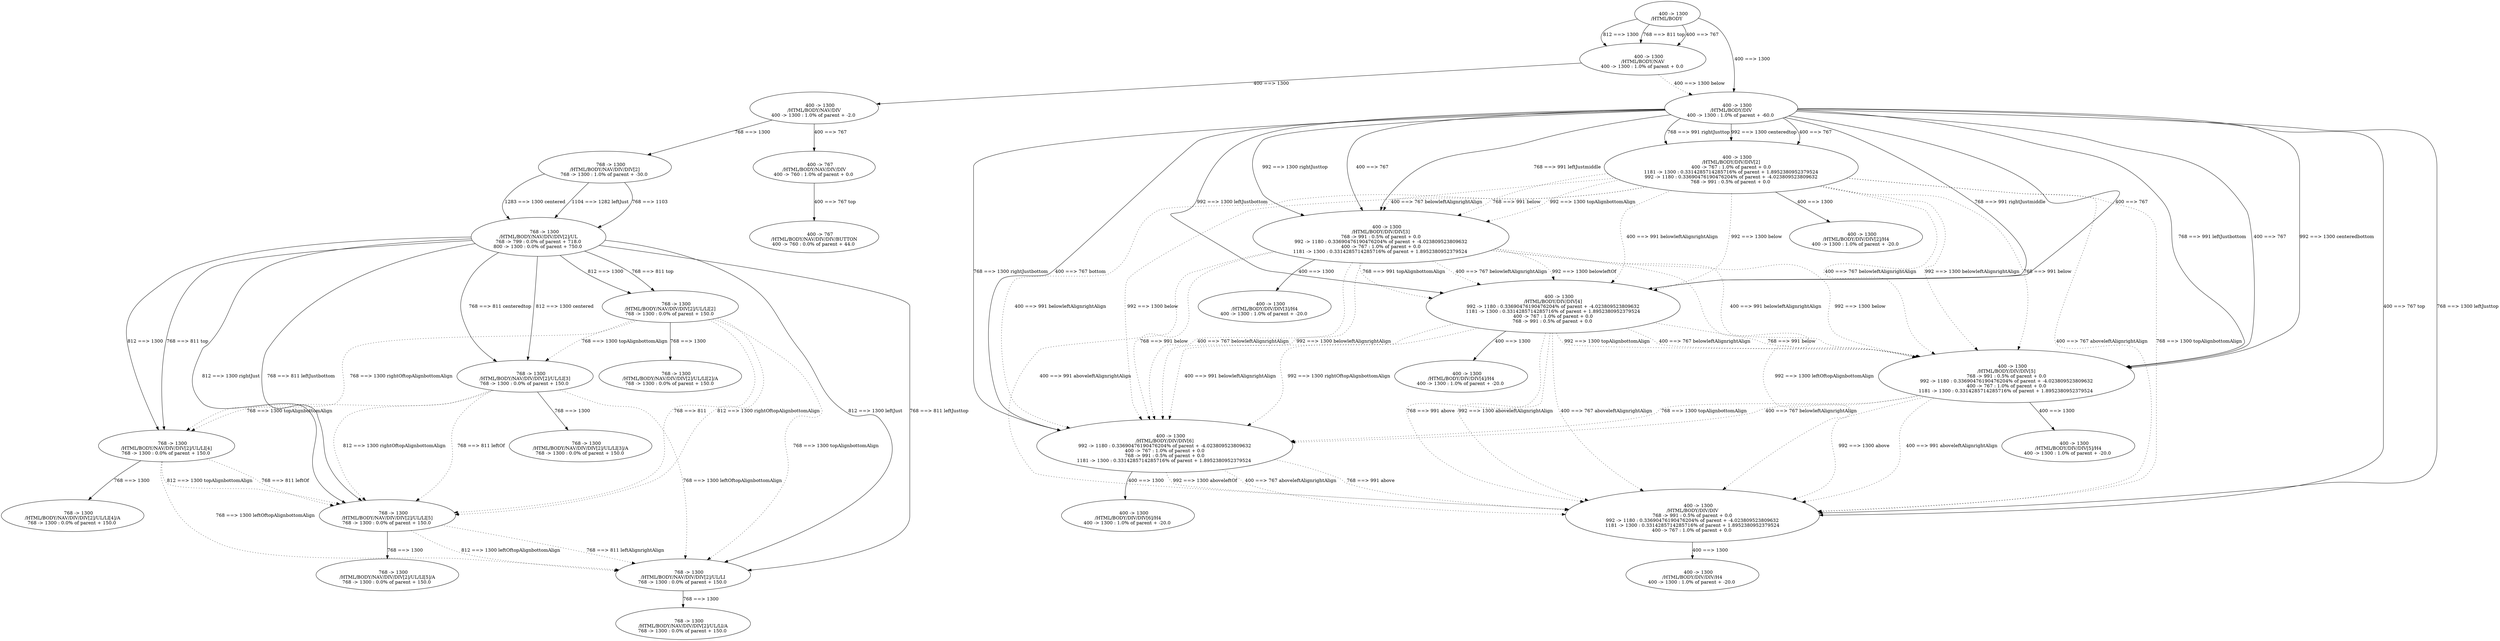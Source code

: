 digraph G {
	HTMLBODY -> HTMLBODYNAV [ label= "768 ==> 811 top" ];
	HTMLBODY [ label = "
	400 -> 1300
/HTML/BODY " ];
	HTMLBODYNAV [ label = "
	400 -> 1300
/HTML/BODY/NAV
400 -> 1300 : 1.0% of parent + 0.0 " ];
	HTMLBODYNAVDIVDIV2UL -> HTMLBODYNAVDIVDIV2ULLI [ label= "812 ==> 1300 leftJust" ];
	HTMLBODYNAVDIVDIV2UL [ label = "
	768 -> 1300
/HTML/BODY/NAV/DIV/DIV[2]/UL
768 -> 799 : 0.0% of parent + 718.0
800 -> 1300 : 0.0% of parent + 750.0 " ];
	HTMLBODYNAVDIVDIV2ULLI [ label = "
	768 -> 1300
/HTML/BODY/NAV/DIV/DIV[2]/UL/LI
768 -> 1300 : 0.0% of parent + 150.0 " ];
	HTMLBODYDIVDIV2 -> HTMLBODYDIVDIV [ style=dotted, label= "400 ==> 767 aboveleftAlignrightAlign " ];
	HTMLBODYDIVDIV2 [ label = "
	400 -> 1300
/HTML/BODY/DIV/DIV[2]
400 -> 767 : 1.0% of parent + 0.0
1181 -> 1300 : 0.3314285714285716% of parent + 1.8952380952379524
992 -> 1180 : 0.33690476190476204% of parent + -4.023809523809632
768 -> 991 : 0.5% of parent + 0.0 " ];
	HTMLBODYDIVDIV [ label = "
	400 -> 1300
/HTML/BODY/DIV/DIV
768 -> 991 : 0.5% of parent + 0.0
992 -> 1180 : 0.33690476190476204% of parent + -4.023809523809632
1181 -> 1300 : 0.3314285714285716% of parent + 1.8952380952379524
400 -> 767 : 1.0% of parent + 0.0 " ];
	HTMLBODYDIVDIV2 -> HTMLBODYDIVDIV3 [ style=dotted, label= "768 ==> 991 below " ];
	HTMLBODYDIVDIV2 [ label = "
	400 -> 1300
/HTML/BODY/DIV/DIV[2]
400 -> 767 : 1.0% of parent + 0.0
1181 -> 1300 : 0.3314285714285716% of parent + 1.8952380952379524
992 -> 1180 : 0.33690476190476204% of parent + -4.023809523809632
768 -> 991 : 0.5% of parent + 0.0 " ];
	HTMLBODYDIVDIV3 [ label = "
	400 -> 1300
/HTML/BODY/DIV/DIV[3]
768 -> 991 : 0.5% of parent + 0.0
992 -> 1180 : 0.33690476190476204% of parent + -4.023809523809632
400 -> 767 : 1.0% of parent + 0.0
1181 -> 1300 : 0.3314285714285716% of parent + 1.8952380952379524 " ];
	HTMLBODYDIV -> HTMLBODYDIVDIV5 [ label= "992 ==> 1300 centeredbottom" ];
	HTMLBODYDIV [ label = "
	400 -> 1300
/HTML/BODY/DIV
400 -> 1300 : 1.0% of parent + -60.0 " ];
	HTMLBODYDIVDIV5 [ label = "
	400 -> 1300
/HTML/BODY/DIV/DIV[5]
768 -> 991 : 0.5% of parent + 0.0
992 -> 1180 : 0.33690476190476204% of parent + -4.023809523809632
400 -> 767 : 1.0% of parent + 0.0
1181 -> 1300 : 0.3314285714285716% of parent + 1.8952380952379524 " ];
	HTMLBODYNAVDIVDIV2UL -> HTMLBODYNAVDIVDIV2ULLI5 [ label= "812 ==> 1300 rightJust" ];
	HTMLBODYNAVDIVDIV2UL [ label = "
	768 -> 1300
/HTML/BODY/NAV/DIV/DIV[2]/UL
768 -> 799 : 0.0% of parent + 718.0
800 -> 1300 : 0.0% of parent + 750.0 " ];
	HTMLBODYNAVDIVDIV2ULLI5 [ label = "
	768 -> 1300
/HTML/BODY/NAV/DIV/DIV[2]/UL/LI[5]
768 -> 1300 : 0.0% of parent + 150.0 " ];
	HTMLBODYDIVDIV5 -> HTMLBODYDIVDIV6 [ style=dotted, label= "400 ==> 767 belowleftAlignrightAlign " ];
	HTMLBODYDIVDIV5 [ label = "
	400 -> 1300
/HTML/BODY/DIV/DIV[5]
768 -> 991 : 0.5% of parent + 0.0
992 -> 1180 : 0.33690476190476204% of parent + -4.023809523809632
400 -> 767 : 1.0% of parent + 0.0
1181 -> 1300 : 0.3314285714285716% of parent + 1.8952380952379524 " ];
	HTMLBODYDIVDIV6 [ label = "
	400 -> 1300
/HTML/BODY/DIV/DIV[6]
992 -> 1180 : 0.33690476190476204% of parent + -4.023809523809632
400 -> 767 : 1.0% of parent + 0.0
768 -> 991 : 0.5% of parent + 0.0
1181 -> 1300 : 0.3314285714285716% of parent + 1.8952380952379524 " ];
	HTMLBODYNAVDIVDIV2ULLI2 -> HTMLBODYNAVDIVDIV2ULLI4 [ style=dotted, label= "768 ==> 1300 rightOftopAlignbottomAlign " ];
	HTMLBODYNAVDIVDIV2ULLI2 [ label = "
	768 -> 1300
/HTML/BODY/NAV/DIV/DIV[2]/UL/LI[2]
768 -> 1300 : 0.0% of parent + 150.0 " ];
	HTMLBODYNAVDIVDIV2ULLI4 [ label = "
	768 -> 1300
/HTML/BODY/NAV/DIV/DIV[2]/UL/LI[4]
768 -> 1300 : 0.0% of parent + 150.0 " ];
	HTMLBODYDIV -> HTMLBODYDIVDIV2 [ label= "992 ==> 1300 centeredtop" ];
	HTMLBODYDIV [ label = "
	400 -> 1300
/HTML/BODY/DIV
400 -> 1300 : 1.0% of parent + -60.0 " ];
	HTMLBODYDIVDIV2 [ label = "
	400 -> 1300
/HTML/BODY/DIV/DIV[2]
400 -> 767 : 1.0% of parent + 0.0
1181 -> 1300 : 0.3314285714285716% of parent + 1.8952380952379524
992 -> 1180 : 0.33690476190476204% of parent + -4.023809523809632
768 -> 991 : 0.5% of parent + 0.0 " ];
	HTMLBODYDIVDIV6 -> HTMLBODYDIVDIV [ style=dotted, label= "768 ==> 991 above " ];
	HTMLBODYDIVDIV6 [ label = "
	400 -> 1300
/HTML/BODY/DIV/DIV[6]
992 -> 1180 : 0.33690476190476204% of parent + -4.023809523809632
400 -> 767 : 1.0% of parent + 0.0
768 -> 991 : 0.5% of parent + 0.0
1181 -> 1300 : 0.3314285714285716% of parent + 1.8952380952379524 " ];
	HTMLBODYDIVDIV [ label = "
	400 -> 1300
/HTML/BODY/DIV/DIV
768 -> 991 : 0.5% of parent + 0.0
992 -> 1180 : 0.33690476190476204% of parent + -4.023809523809632
1181 -> 1300 : 0.3314285714285716% of parent + 1.8952380952379524
400 -> 767 : 1.0% of parent + 0.0 " ];
	HTMLBODYDIVDIV2 -> HTMLBODYDIVDIV2H4 [ label= "400 ==> 1300 " ];
	HTMLBODYDIVDIV2 [ label = "
	400 -> 1300
/HTML/BODY/DIV/DIV[2]
400 -> 767 : 1.0% of parent + 0.0
1181 -> 1300 : 0.3314285714285716% of parent + 1.8952380952379524
992 -> 1180 : 0.33690476190476204% of parent + -4.023809523809632
768 -> 991 : 0.5% of parent + 0.0 " ];
	HTMLBODYDIVDIV2H4 [ label = "
	400 -> 1300
/HTML/BODY/DIV/DIV[2]/H4
400 -> 1300 : 1.0% of parent + -20.0 " ];
	HTMLBODYDIV -> HTMLBODYDIVDIV3 [ label= "768 ==> 991 leftJustmiddle" ];
	HTMLBODYDIV [ label = "
	400 -> 1300
/HTML/BODY/DIV
400 -> 1300 : 1.0% of parent + -60.0 " ];
	HTMLBODYDIVDIV3 [ label = "
	400 -> 1300
/HTML/BODY/DIV/DIV[3]
768 -> 991 : 0.5% of parent + 0.0
992 -> 1180 : 0.33690476190476204% of parent + -4.023809523809632
400 -> 767 : 1.0% of parent + 0.0
1181 -> 1300 : 0.3314285714285716% of parent + 1.8952380952379524 " ];
	HTMLBODYDIVDIV2 -> HTMLBODYDIVDIV5 [ style=dotted, label= "768 ==> 991 below " ];
	HTMLBODYDIVDIV2 [ label = "
	400 -> 1300
/HTML/BODY/DIV/DIV[2]
400 -> 767 : 1.0% of parent + 0.0
1181 -> 1300 : 0.3314285714285716% of parent + 1.8952380952379524
992 -> 1180 : 0.33690476190476204% of parent + -4.023809523809632
768 -> 991 : 0.5% of parent + 0.0 " ];
	HTMLBODYDIVDIV5 [ label = "
	400 -> 1300
/HTML/BODY/DIV/DIV[5]
768 -> 991 : 0.5% of parent + 0.0
992 -> 1180 : 0.33690476190476204% of parent + -4.023809523809632
400 -> 767 : 1.0% of parent + 0.0
1181 -> 1300 : 0.3314285714285716% of parent + 1.8952380952379524 " ];
	HTMLBODYNAVDIVDIV2 -> HTMLBODYNAVDIVDIV2UL [ label= "768 ==> 1103 " ];
	HTMLBODYNAVDIVDIV2 [ label = "
	768 -> 1300
/HTML/BODY/NAV/DIV/DIV[2]
768 -> 1300 : 1.0% of parent + -30.0 " ];
	HTMLBODYNAVDIVDIV2UL [ label = "
	768 -> 1300
/HTML/BODY/NAV/DIV/DIV[2]/UL
768 -> 799 : 0.0% of parent + 718.0
800 -> 1300 : 0.0% of parent + 750.0 " ];
	HTMLBODYDIV -> HTMLBODYDIVDIV2 [ label= "400 ==> 767 " ];
	HTMLBODYDIV [ label = "
	400 -> 1300
/HTML/BODY/DIV
400 -> 1300 : 1.0% of parent + -60.0 " ];
	HTMLBODYDIVDIV2 [ label = "
	400 -> 1300
/HTML/BODY/DIV/DIV[2]
400 -> 767 : 1.0% of parent + 0.0
1181 -> 1300 : 0.3314285714285716% of parent + 1.8952380952379524
992 -> 1180 : 0.33690476190476204% of parent + -4.023809523809632
768 -> 991 : 0.5% of parent + 0.0 " ];
	HTMLBODYNAVDIVDIV2UL -> HTMLBODYNAVDIVDIV2ULLI5 [ label= "768 ==> 811 leftJustbottom" ];
	HTMLBODYNAVDIVDIV2UL [ label = "
	768 -> 1300
/HTML/BODY/NAV/DIV/DIV[2]/UL
768 -> 799 : 0.0% of parent + 718.0
800 -> 1300 : 0.0% of parent + 750.0 " ];
	HTMLBODYNAVDIVDIV2ULLI5 [ label = "
	768 -> 1300
/HTML/BODY/NAV/DIV/DIV[2]/UL/LI[5]
768 -> 1300 : 0.0% of parent + 150.0 " ];
	HTMLBODYNAVDIVDIV2UL -> HTMLBODYNAVDIVDIV2ULLI4 [ label= "768 ==> 811 top" ];
	HTMLBODYNAVDIVDIV2UL [ label = "
	768 -> 1300
/HTML/BODY/NAV/DIV/DIV[2]/UL
768 -> 799 : 0.0% of parent + 718.0
800 -> 1300 : 0.0% of parent + 750.0 " ];
	HTMLBODYNAVDIVDIV2ULLI4 [ label = "
	768 -> 1300
/HTML/BODY/NAV/DIV/DIV[2]/UL/LI[4]
768 -> 1300 : 0.0% of parent + 150.0 " ];
	HTMLBODYDIVDIV4 -> HTMLBODYDIVDIV [ style=dotted, label= "992 ==> 1300 aboveleftAlignrightAlign " ];
	HTMLBODYDIVDIV4 [ label = "
	400 -> 1300
/HTML/BODY/DIV/DIV[4]
992 -> 1180 : 0.33690476190476204% of parent + -4.023809523809632
1181 -> 1300 : 0.3314285714285716% of parent + 1.8952380952379524
400 -> 767 : 1.0% of parent + 0.0
768 -> 991 : 0.5% of parent + 0.0 " ];
	HTMLBODYDIVDIV [ label = "
	400 -> 1300
/HTML/BODY/DIV/DIV
768 -> 991 : 0.5% of parent + 0.0
992 -> 1180 : 0.33690476190476204% of parent + -4.023809523809632
1181 -> 1300 : 0.3314285714285716% of parent + 1.8952380952379524
400 -> 767 : 1.0% of parent + 0.0 " ];
	HTMLBODYDIVDIV4 -> HTMLBODYDIVDIV [ style=dotted, label= "400 ==> 767 aboveleftAlignrightAlign " ];
	HTMLBODYDIVDIV4 [ label = "
	400 -> 1300
/HTML/BODY/DIV/DIV[4]
992 -> 1180 : 0.33690476190476204% of parent + -4.023809523809632
1181 -> 1300 : 0.3314285714285716% of parent + 1.8952380952379524
400 -> 767 : 1.0% of parent + 0.0
768 -> 991 : 0.5% of parent + 0.0 " ];
	HTMLBODYDIVDIV [ label = "
	400 -> 1300
/HTML/BODY/DIV/DIV
768 -> 991 : 0.5% of parent + 0.0
992 -> 1180 : 0.33690476190476204% of parent + -4.023809523809632
1181 -> 1300 : 0.3314285714285716% of parent + 1.8952380952379524
400 -> 767 : 1.0% of parent + 0.0 " ];
	HTMLBODYNAVDIVDIV2ULLI3 -> HTMLBODYNAVDIVDIV2ULLI4 [ style=dotted, label= "768 ==> 1300 topAlignbottomAlign " ];
	HTMLBODYNAVDIVDIV2ULLI3 [ label = "
	768 -> 1300
/HTML/BODY/NAV/DIV/DIV[2]/UL/LI[3]
768 -> 1300 : 0.0% of parent + 150.0 " ];
	HTMLBODYNAVDIVDIV2ULLI4 [ label = "
	768 -> 1300
/HTML/BODY/NAV/DIV/DIV[2]/UL/LI[4]
768 -> 1300 : 0.0% of parent + 150.0 " ];
	HTMLBODYNAVDIVDIV2ULLI4 -> HTMLBODYNAVDIVDIV2ULLI5 [ style=dotted, label= "812 ==> 1300 topAlignbottomAlign " ];
	HTMLBODYNAVDIVDIV2ULLI4 [ label = "
	768 -> 1300
/HTML/BODY/NAV/DIV/DIV[2]/UL/LI[4]
768 -> 1300 : 0.0% of parent + 150.0 " ];
	HTMLBODYNAVDIVDIV2ULLI5 [ label = "
	768 -> 1300
/HTML/BODY/NAV/DIV/DIV[2]/UL/LI[5]
768 -> 1300 : 0.0% of parent + 150.0 " ];
	HTMLBODYDIVDIV5 -> HTMLBODYDIVDIV5H4 [ label= "400 ==> 1300 " ];
	HTMLBODYDIVDIV5 [ label = "
	400 -> 1300
/HTML/BODY/DIV/DIV[5]
768 -> 991 : 0.5% of parent + 0.0
992 -> 1180 : 0.33690476190476204% of parent + -4.023809523809632
400 -> 767 : 1.0% of parent + 0.0
1181 -> 1300 : 0.3314285714285716% of parent + 1.8952380952379524 " ];
	HTMLBODYDIVDIV5H4 [ label = "
	400 -> 1300
/HTML/BODY/DIV/DIV[5]/H4
400 -> 1300 : 1.0% of parent + -20.0 " ];
	HTMLBODYDIV -> HTMLBODYDIVDIV3 [ label= "992 ==> 1300 rightJusttop" ];
	HTMLBODYDIV [ label = "
	400 -> 1300
/HTML/BODY/DIV
400 -> 1300 : 1.0% of parent + -60.0 " ];
	HTMLBODYDIVDIV3 [ label = "
	400 -> 1300
/HTML/BODY/DIV/DIV[3]
768 -> 991 : 0.5% of parent + 0.0
992 -> 1180 : 0.33690476190476204% of parent + -4.023809523809632
400 -> 767 : 1.0% of parent + 0.0
1181 -> 1300 : 0.3314285714285716% of parent + 1.8952380952379524 " ];
	HTMLBODYDIVDIV5 -> HTMLBODYDIVDIV [ style=dotted, label= "400 ==> 991 aboveleftAlignrightAlign " ];
	HTMLBODYDIVDIV5 [ label = "
	400 -> 1300
/HTML/BODY/DIV/DIV[5]
768 -> 991 : 0.5% of parent + 0.0
992 -> 1180 : 0.33690476190476204% of parent + -4.023809523809632
400 -> 767 : 1.0% of parent + 0.0
1181 -> 1300 : 0.3314285714285716% of parent + 1.8952380952379524 " ];
	HTMLBODYDIVDIV [ label = "
	400 -> 1300
/HTML/BODY/DIV/DIV
768 -> 991 : 0.5% of parent + 0.0
992 -> 1180 : 0.33690476190476204% of parent + -4.023809523809632
1181 -> 1300 : 0.3314285714285716% of parent + 1.8952380952379524
400 -> 767 : 1.0% of parent + 0.0 " ];
	HTMLBODYDIV -> HTMLBODYDIVDIV5 [ label= "768 ==> 991 leftJustbottom" ];
	HTMLBODYDIV [ label = "
	400 -> 1300
/HTML/BODY/DIV
400 -> 1300 : 1.0% of parent + -60.0 " ];
	HTMLBODYDIVDIV5 [ label = "
	400 -> 1300
/HTML/BODY/DIV/DIV[5]
768 -> 991 : 0.5% of parent + 0.0
992 -> 1180 : 0.33690476190476204% of parent + -4.023809523809632
400 -> 767 : 1.0% of parent + 0.0
1181 -> 1300 : 0.3314285714285716% of parent + 1.8952380952379524 " ];
	HTMLBODYDIVDIV4 -> HTMLBODYDIVDIV [ style=dotted, label= "768 ==> 991 above " ];
	HTMLBODYDIVDIV4 [ label = "
	400 -> 1300
/HTML/BODY/DIV/DIV[4]
992 -> 1180 : 0.33690476190476204% of parent + -4.023809523809632
1181 -> 1300 : 0.3314285714285716% of parent + 1.8952380952379524
400 -> 767 : 1.0% of parent + 0.0
768 -> 991 : 0.5% of parent + 0.0 " ];
	HTMLBODYDIVDIV [ label = "
	400 -> 1300
/HTML/BODY/DIV/DIV
768 -> 991 : 0.5% of parent + 0.0
992 -> 1180 : 0.33690476190476204% of parent + -4.023809523809632
1181 -> 1300 : 0.3314285714285716% of parent + 1.8952380952379524
400 -> 767 : 1.0% of parent + 0.0 " ];
	HTMLBODYDIV -> HTMLBODYDIVDIV2 [ label= "768 ==> 991 rightJusttop" ];
	HTMLBODYDIV [ label = "
	400 -> 1300
/HTML/BODY/DIV
400 -> 1300 : 1.0% of parent + -60.0 " ];
	HTMLBODYDIVDIV2 [ label = "
	400 -> 1300
/HTML/BODY/DIV/DIV[2]
400 -> 767 : 1.0% of parent + 0.0
1181 -> 1300 : 0.3314285714285716% of parent + 1.8952380952379524
992 -> 1180 : 0.33690476190476204% of parent + -4.023809523809632
768 -> 991 : 0.5% of parent + 0.0 " ];
	HTMLBODYDIVDIV4 -> HTMLBODYDIVDIV5 [ style=dotted, label= "992 ==> 1300 topAlignbottomAlign " ];
	HTMLBODYDIVDIV4 [ label = "
	400 -> 1300
/HTML/BODY/DIV/DIV[4]
992 -> 1180 : 0.33690476190476204% of parent + -4.023809523809632
1181 -> 1300 : 0.3314285714285716% of parent + 1.8952380952379524
400 -> 767 : 1.0% of parent + 0.0
768 -> 991 : 0.5% of parent + 0.0 " ];
	HTMLBODYDIVDIV5 [ label = "
	400 -> 1300
/HTML/BODY/DIV/DIV[5]
768 -> 991 : 0.5% of parent + 0.0
992 -> 1180 : 0.33690476190476204% of parent + -4.023809523809632
400 -> 767 : 1.0% of parent + 0.0
1181 -> 1300 : 0.3314285714285716% of parent + 1.8952380952379524 " ];
	HTMLBODYNAVDIVDIV2 -> HTMLBODYNAVDIVDIV2UL [ label= "1283 ==> 1300 centered" ];
	HTMLBODYNAVDIVDIV2 [ label = "
	768 -> 1300
/HTML/BODY/NAV/DIV/DIV[2]
768 -> 1300 : 1.0% of parent + -30.0 " ];
	HTMLBODYNAVDIVDIV2UL [ label = "
	768 -> 1300
/HTML/BODY/NAV/DIV/DIV[2]/UL
768 -> 799 : 0.0% of parent + 718.0
800 -> 1300 : 0.0% of parent + 750.0 " ];
	HTMLBODYDIVDIV2 -> HTMLBODYDIVDIV3 [ style=dotted, label= "992 ==> 1300 topAlignbottomAlign " ];
	HTMLBODYDIVDIV2 [ label = "
	400 -> 1300
/HTML/BODY/DIV/DIV[2]
400 -> 767 : 1.0% of parent + 0.0
1181 -> 1300 : 0.3314285714285716% of parent + 1.8952380952379524
992 -> 1180 : 0.33690476190476204% of parent + -4.023809523809632
768 -> 991 : 0.5% of parent + 0.0 " ];
	HTMLBODYDIVDIV3 [ label = "
	400 -> 1300
/HTML/BODY/DIV/DIV[3]
768 -> 991 : 0.5% of parent + 0.0
992 -> 1180 : 0.33690476190476204% of parent + -4.023809523809632
400 -> 767 : 1.0% of parent + 0.0
1181 -> 1300 : 0.3314285714285716% of parent + 1.8952380952379524 " ];
	HTMLBODYNAV -> HTMLBODYDIV [ style=dotted, label= "400 ==> 1300 below " ];
	HTMLBODYNAV [ label = "
	400 -> 1300
/HTML/BODY/NAV
400 -> 1300 : 1.0% of parent + 0.0 " ];
	HTMLBODYDIV [ label = "
	400 -> 1300
/HTML/BODY/DIV
400 -> 1300 : 1.0% of parent + -60.0 " ];
	HTMLBODYDIVDIV3 -> HTMLBODYDIVDIV4 [ style=dotted, label= "400 ==> 767 belowleftAlignrightAlign " ];
	HTMLBODYDIVDIV3 [ label = "
	400 -> 1300
/HTML/BODY/DIV/DIV[3]
768 -> 991 : 0.5% of parent + 0.0
992 -> 1180 : 0.33690476190476204% of parent + -4.023809523809632
400 -> 767 : 1.0% of parent + 0.0
1181 -> 1300 : 0.3314285714285716% of parent + 1.8952380952379524 " ];
	HTMLBODYDIVDIV4 [ label = "
	400 -> 1300
/HTML/BODY/DIV/DIV[4]
992 -> 1180 : 0.33690476190476204% of parent + -4.023809523809632
1181 -> 1300 : 0.3314285714285716% of parent + 1.8952380952379524
400 -> 767 : 1.0% of parent + 0.0
768 -> 991 : 0.5% of parent + 0.0 " ];
	HTMLBODYDIV -> HTMLBODYDIVDIV3 [ label= "400 ==> 767 " ];
	HTMLBODYDIV [ label = "
	400 -> 1300
/HTML/BODY/DIV
400 -> 1300 : 1.0% of parent + -60.0 " ];
	HTMLBODYDIVDIV3 [ label = "
	400 -> 1300
/HTML/BODY/DIV/DIV[3]
768 -> 991 : 0.5% of parent + 0.0
992 -> 1180 : 0.33690476190476204% of parent + -4.023809523809632
400 -> 767 : 1.0% of parent + 0.0
1181 -> 1300 : 0.3314285714285716% of parent + 1.8952380952379524 " ];
	HTMLBODYDIVDIV4 -> HTMLBODYDIVDIV4H4 [ label= "400 ==> 1300 " ];
	HTMLBODYDIVDIV4 [ label = "
	400 -> 1300
/HTML/BODY/DIV/DIV[4]
992 -> 1180 : 0.33690476190476204% of parent + -4.023809523809632
1181 -> 1300 : 0.3314285714285716% of parent + 1.8952380952379524
400 -> 767 : 1.0% of parent + 0.0
768 -> 991 : 0.5% of parent + 0.0 " ];
	HTMLBODYDIVDIV4H4 [ label = "
	400 -> 1300
/HTML/BODY/DIV/DIV[4]/H4
400 -> 1300 : 1.0% of parent + -20.0 " ];
	HTMLBODYDIV -> HTMLBODYDIVDIV4 [ label= "768 ==> 991 rightJustmiddle" ];
	HTMLBODYDIV [ label = "
	400 -> 1300
/HTML/BODY/DIV
400 -> 1300 : 1.0% of parent + -60.0 " ];
	HTMLBODYDIVDIV4 [ label = "
	400 -> 1300
/HTML/BODY/DIV/DIV[4]
992 -> 1180 : 0.33690476190476204% of parent + -4.023809523809632
1181 -> 1300 : 0.3314285714285716% of parent + 1.8952380952379524
400 -> 767 : 1.0% of parent + 0.0
768 -> 991 : 0.5% of parent + 0.0 " ];
	HTMLBODYNAVDIV -> HTMLBODYNAVDIVDIV [ label= "400 ==> 767 " ];
	HTMLBODYNAVDIV [ label = "
	400 -> 1300
/HTML/BODY/NAV/DIV
400 -> 1300 : 1.0% of parent + -2.0 " ];
	HTMLBODYNAVDIVDIV [ label = "
	400 -> 767
/HTML/BODY/NAV/DIV/DIV
400 -> 760 : 1.0% of parent + 0.0 " ];
	HTMLBODYNAVDIVDIV2ULLI4 -> HTMLBODYNAVDIVDIV2ULLI [ style=dotted, label= "768 ==> 1300 leftOftopAlignbottomAlign " ];
	HTMLBODYNAVDIVDIV2ULLI4 [ label = "
	768 -> 1300
/HTML/BODY/NAV/DIV/DIV[2]/UL/LI[4]
768 -> 1300 : 0.0% of parent + 150.0 " ];
	HTMLBODYNAVDIVDIV2ULLI [ label = "
	768 -> 1300
/HTML/BODY/NAV/DIV/DIV[2]/UL/LI
768 -> 1300 : 0.0% of parent + 150.0 " ];
	HTMLBODYDIVDIV2 -> HTMLBODYDIVDIV [ style=dotted, label= "768 ==> 1300 topAlignbottomAlign " ];
	HTMLBODYDIVDIV2 [ label = "
	400 -> 1300
/HTML/BODY/DIV/DIV[2]
400 -> 767 : 1.0% of parent + 0.0
1181 -> 1300 : 0.3314285714285716% of parent + 1.8952380952379524
992 -> 1180 : 0.33690476190476204% of parent + -4.023809523809632
768 -> 991 : 0.5% of parent + 0.0 " ];
	HTMLBODYDIVDIV [ label = "
	400 -> 1300
/HTML/BODY/DIV/DIV
768 -> 991 : 0.5% of parent + 0.0
992 -> 1180 : 0.33690476190476204% of parent + -4.023809523809632
1181 -> 1300 : 0.3314285714285716% of parent + 1.8952380952379524
400 -> 767 : 1.0% of parent + 0.0 " ];
	HTMLBODYDIVDIV3 -> HTMLBODYDIVDIV4 [ style=dotted, label= "992 ==> 1300 belowleftOf " ];
	HTMLBODYDIVDIV3 [ label = "
	400 -> 1300
/HTML/BODY/DIV/DIV[3]
768 -> 991 : 0.5% of parent + 0.0
992 -> 1180 : 0.33690476190476204% of parent + -4.023809523809632
400 -> 767 : 1.0% of parent + 0.0
1181 -> 1300 : 0.3314285714285716% of parent + 1.8952380952379524 " ];
	HTMLBODYDIVDIV4 [ label = "
	400 -> 1300
/HTML/BODY/DIV/DIV[4]
992 -> 1180 : 0.33690476190476204% of parent + -4.023809523809632
1181 -> 1300 : 0.3314285714285716% of parent + 1.8952380952379524
400 -> 767 : 1.0% of parent + 0.0
768 -> 991 : 0.5% of parent + 0.0 " ];
	HTMLBODYDIVDIV2 -> HTMLBODYDIVDIV6 [ style=dotted, label= "400 ==> 991 belowleftAlignrightAlign " ];
	HTMLBODYDIVDIV2 [ label = "
	400 -> 1300
/HTML/BODY/DIV/DIV[2]
400 -> 767 : 1.0% of parent + 0.0
1181 -> 1300 : 0.3314285714285716% of parent + 1.8952380952379524
992 -> 1180 : 0.33690476190476204% of parent + -4.023809523809632
768 -> 991 : 0.5% of parent + 0.0 " ];
	HTMLBODYDIVDIV6 [ label = "
	400 -> 1300
/HTML/BODY/DIV/DIV[6]
992 -> 1180 : 0.33690476190476204% of parent + -4.023809523809632
400 -> 767 : 1.0% of parent + 0.0
768 -> 991 : 0.5% of parent + 0.0
1181 -> 1300 : 0.3314285714285716% of parent + 1.8952380952379524 " ];
	HTMLBODYDIVDIV6 -> HTMLBODYDIVDIV [ style=dotted, label= "992 ==> 1300 aboveleftOf " ];
	HTMLBODYDIVDIV6 [ label = "
	400 -> 1300
/HTML/BODY/DIV/DIV[6]
992 -> 1180 : 0.33690476190476204% of parent + -4.023809523809632
400 -> 767 : 1.0% of parent + 0.0
768 -> 991 : 0.5% of parent + 0.0
1181 -> 1300 : 0.3314285714285716% of parent + 1.8952380952379524 " ];
	HTMLBODYDIVDIV [ label = "
	400 -> 1300
/HTML/BODY/DIV/DIV
768 -> 991 : 0.5% of parent + 0.0
992 -> 1180 : 0.33690476190476204% of parent + -4.023809523809632
1181 -> 1300 : 0.3314285714285716% of parent + 1.8952380952379524
400 -> 767 : 1.0% of parent + 0.0 " ];
	HTMLBODYDIVDIV4 -> HTMLBODYDIVDIV6 [ style=dotted, label= "400 ==> 991 belowleftAlignrightAlign " ];
	HTMLBODYDIVDIV4 [ label = "
	400 -> 1300
/HTML/BODY/DIV/DIV[4]
992 -> 1180 : 0.33690476190476204% of parent + -4.023809523809632
1181 -> 1300 : 0.3314285714285716% of parent + 1.8952380952379524
400 -> 767 : 1.0% of parent + 0.0
768 -> 991 : 0.5% of parent + 0.0 " ];
	HTMLBODYDIVDIV6 [ label = "
	400 -> 1300
/HTML/BODY/DIV/DIV[6]
992 -> 1180 : 0.33690476190476204% of parent + -4.023809523809632
400 -> 767 : 1.0% of parent + 0.0
768 -> 991 : 0.5% of parent + 0.0
1181 -> 1300 : 0.3314285714285716% of parent + 1.8952380952379524 " ];
	HTMLBODYNAVDIVDIV2ULLI3 -> HTMLBODYNAVDIVDIV2ULLI5 [ style=dotted, label= "812 ==> 1300 rightOftopAlignbottomAlign " ];
	HTMLBODYNAVDIVDIV2ULLI3 [ label = "
	768 -> 1300
/HTML/BODY/NAV/DIV/DIV[2]/UL/LI[3]
768 -> 1300 : 0.0% of parent + 150.0 " ];
	HTMLBODYNAVDIVDIV2ULLI5 [ label = "
	768 -> 1300
/HTML/BODY/NAV/DIV/DIV[2]/UL/LI[5]
768 -> 1300 : 0.0% of parent + 150.0 " ];
	HTMLBODYDIVDIV2 -> HTMLBODYDIVDIV3 [ style=dotted, label= "400 ==> 767 belowleftAlignrightAlign " ];
	HTMLBODYDIVDIV2 [ label = "
	400 -> 1300
/HTML/BODY/DIV/DIV[2]
400 -> 767 : 1.0% of parent + 0.0
1181 -> 1300 : 0.3314285714285716% of parent + 1.8952380952379524
992 -> 1180 : 0.33690476190476204% of parent + -4.023809523809632
768 -> 991 : 0.5% of parent + 0.0 " ];
	HTMLBODYDIVDIV3 [ label = "
	400 -> 1300
/HTML/BODY/DIV/DIV[3]
768 -> 991 : 0.5% of parent + 0.0
992 -> 1180 : 0.33690476190476204% of parent + -4.023809523809632
400 -> 767 : 1.0% of parent + 0.0
1181 -> 1300 : 0.3314285714285716% of parent + 1.8952380952379524 " ];
	HTMLBODYDIV -> HTMLBODYDIVDIV6 [ label= "400 ==> 767 bottom" ];
	HTMLBODYDIV [ label = "
	400 -> 1300
/HTML/BODY/DIV
400 -> 1300 : 1.0% of parent + -60.0 " ];
	HTMLBODYDIVDIV6 [ label = "
	400 -> 1300
/HTML/BODY/DIV/DIV[6]
992 -> 1180 : 0.33690476190476204% of parent + -4.023809523809632
400 -> 767 : 1.0% of parent + 0.0
768 -> 991 : 0.5% of parent + 0.0
1181 -> 1300 : 0.3314285714285716% of parent + 1.8952380952379524 " ];
	HTMLBODYNAVDIVDIV2ULLI5 -> HTMLBODYNAVDIVDIV2ULLI5A [ label= "768 ==> 1300 " ];
	HTMLBODYNAVDIVDIV2ULLI5 [ label = "
	768 -> 1300
/HTML/BODY/NAV/DIV/DIV[2]/UL/LI[5]
768 -> 1300 : 0.0% of parent + 150.0 " ];
	HTMLBODYNAVDIVDIV2ULLI5A [ label = "
	768 -> 1300
/HTML/BODY/NAV/DIV/DIV[2]/UL/LI[5]/A
768 -> 1300 : 0.0% of parent + 150.0 " ];
	HTMLBODYNAVDIVDIV2UL -> HTMLBODYNAVDIVDIV2ULLI3 [ label= "768 ==> 811 centeredtop" ];
	HTMLBODYNAVDIVDIV2UL [ label = "
	768 -> 1300
/HTML/BODY/NAV/DIV/DIV[2]/UL
768 -> 799 : 0.0% of parent + 718.0
800 -> 1300 : 0.0% of parent + 750.0 " ];
	HTMLBODYNAVDIVDIV2ULLI3 [ label = "
	768 -> 1300
/HTML/BODY/NAV/DIV/DIV[2]/UL/LI[3]
768 -> 1300 : 0.0% of parent + 150.0 " ];
	HTMLBODYDIVDIV3 -> HTMLBODYDIVDIV [ style=dotted, label= "992 ==> 1300 leftOftopAlignbottomAlign " ];
	HTMLBODYDIVDIV3 [ label = "
	400 -> 1300
/HTML/BODY/DIV/DIV[3]
768 -> 991 : 0.5% of parent + 0.0
992 -> 1180 : 0.33690476190476204% of parent + -4.023809523809632
400 -> 767 : 1.0% of parent + 0.0
1181 -> 1300 : 0.3314285714285716% of parent + 1.8952380952379524 " ];
	HTMLBODYDIVDIV [ label = "
	400 -> 1300
/HTML/BODY/DIV/DIV
768 -> 991 : 0.5% of parent + 0.0
992 -> 1180 : 0.33690476190476204% of parent + -4.023809523809632
1181 -> 1300 : 0.3314285714285716% of parent + 1.8952380952379524
400 -> 767 : 1.0% of parent + 0.0 " ];
	HTMLBODYNAVDIVDIV2ULLI4 -> HTMLBODYNAVDIVDIV2ULLI4A [ label= "768 ==> 1300 " ];
	HTMLBODYNAVDIVDIV2ULLI4 [ label = "
	768 -> 1300
/HTML/BODY/NAV/DIV/DIV[2]/UL/LI[4]
768 -> 1300 : 0.0% of parent + 150.0 " ];
	HTMLBODYNAVDIVDIV2ULLI4A [ label = "
	768 -> 1300
/HTML/BODY/NAV/DIV/DIV[2]/UL/LI[4]/A
768 -> 1300 : 0.0% of parent + 150.0 " ];
	HTMLBODYDIVDIV2 -> HTMLBODYDIVDIV4 [ style=dotted, label= "992 ==> 1300 below " ];
	HTMLBODYDIVDIV2 [ label = "
	400 -> 1300
/HTML/BODY/DIV/DIV[2]
400 -> 767 : 1.0% of parent + 0.0
1181 -> 1300 : 0.3314285714285716% of parent + 1.8952380952379524
992 -> 1180 : 0.33690476190476204% of parent + -4.023809523809632
768 -> 991 : 0.5% of parent + 0.0 " ];
	HTMLBODYDIVDIV4 [ label = "
	400 -> 1300
/HTML/BODY/DIV/DIV[4]
992 -> 1180 : 0.33690476190476204% of parent + -4.023809523809632
1181 -> 1300 : 0.3314285714285716% of parent + 1.8952380952379524
400 -> 767 : 1.0% of parent + 0.0
768 -> 991 : 0.5% of parent + 0.0 " ];
	HTMLBODYDIVDIV2 -> HTMLBODYDIVDIV5 [ style=dotted, label= "400 ==> 767 belowleftAlignrightAlign " ];
	HTMLBODYDIVDIV2 [ label = "
	400 -> 1300
/HTML/BODY/DIV/DIV[2]
400 -> 767 : 1.0% of parent + 0.0
1181 -> 1300 : 0.3314285714285716% of parent + 1.8952380952379524
992 -> 1180 : 0.33690476190476204% of parent + -4.023809523809632
768 -> 991 : 0.5% of parent + 0.0 " ];
	HTMLBODYDIVDIV5 [ label = "
	400 -> 1300
/HTML/BODY/DIV/DIV[5]
768 -> 991 : 0.5% of parent + 0.0
992 -> 1180 : 0.33690476190476204% of parent + -4.023809523809632
400 -> 767 : 1.0% of parent + 0.0
1181 -> 1300 : 0.3314285714285716% of parent + 1.8952380952379524 " ];
	HTMLBODYDIVDIV2 -> HTMLBODYDIVDIV5 [ style=dotted, label= "992 ==> 1300 belowleftAlignrightAlign " ];
	HTMLBODYDIVDIV2 [ label = "
	400 -> 1300
/HTML/BODY/DIV/DIV[2]
400 -> 767 : 1.0% of parent + 0.0
1181 -> 1300 : 0.3314285714285716% of parent + 1.8952380952379524
992 -> 1180 : 0.33690476190476204% of parent + -4.023809523809632
768 -> 991 : 0.5% of parent + 0.0 " ];
	HTMLBODYDIVDIV5 [ label = "
	400 -> 1300
/HTML/BODY/DIV/DIV[5]
768 -> 991 : 0.5% of parent + 0.0
992 -> 1180 : 0.33690476190476204% of parent + -4.023809523809632
400 -> 767 : 1.0% of parent + 0.0
1181 -> 1300 : 0.3314285714285716% of parent + 1.8952380952379524 " ];
	HTMLBODYNAVDIVDIV2ULLI3 -> HTMLBODYNAVDIVDIV2ULLI [ style=dotted, label= "768 ==> 1300 leftOftopAlignbottomAlign " ];
	HTMLBODYNAVDIVDIV2ULLI3 [ label = "
	768 -> 1300
/HTML/BODY/NAV/DIV/DIV[2]/UL/LI[3]
768 -> 1300 : 0.0% of parent + 150.0 " ];
	HTMLBODYNAVDIVDIV2ULLI [ label = "
	768 -> 1300
/HTML/BODY/NAV/DIV/DIV[2]/UL/LI
768 -> 1300 : 0.0% of parent + 150.0 " ];
	HTMLBODYDIVDIV -> HTMLBODYDIVDIVH4 [ label= "400 ==> 1300 " ];
	HTMLBODYDIVDIV [ label = "
	400 -> 1300
/HTML/BODY/DIV/DIV
768 -> 991 : 0.5% of parent + 0.0
992 -> 1180 : 0.33690476190476204% of parent + -4.023809523809632
1181 -> 1300 : 0.3314285714285716% of parent + 1.8952380952379524
400 -> 767 : 1.0% of parent + 0.0 " ];
	HTMLBODYDIVDIVH4 [ label = "
	400 -> 1300
/HTML/BODY/DIV/DIV/H4
400 -> 1300 : 1.0% of parent + -20.0 " ];
	HTMLBODYNAVDIVDIV2ULLI2 -> HTMLBODYNAVDIVDIV2ULLI [ style=dotted, label= "768 ==> 1300 topAlignbottomAlign " ];
	HTMLBODYNAVDIVDIV2ULLI2 [ label = "
	768 -> 1300
/HTML/BODY/NAV/DIV/DIV[2]/UL/LI[2]
768 -> 1300 : 0.0% of parent + 150.0 " ];
	HTMLBODYNAVDIVDIV2ULLI [ label = "
	768 -> 1300
/HTML/BODY/NAV/DIV/DIV[2]/UL/LI
768 -> 1300 : 0.0% of parent + 150.0 " ];
	HTMLBODYNAVDIVDIV2UL -> HTMLBODYNAVDIVDIV2ULLI4 [ label= "812 ==> 1300 " ];
	HTMLBODYNAVDIVDIV2UL [ label = "
	768 -> 1300
/HTML/BODY/NAV/DIV/DIV[2]/UL
768 -> 799 : 0.0% of parent + 718.0
800 -> 1300 : 0.0% of parent + 750.0 " ];
	HTMLBODYNAVDIVDIV2ULLI4 [ label = "
	768 -> 1300
/HTML/BODY/NAV/DIV/DIV[2]/UL/LI[4]
768 -> 1300 : 0.0% of parent + 150.0 " ];
	HTMLBODYDIV -> HTMLBODYDIVDIV4 [ label= "400 ==> 767 " ];
	HTMLBODYDIV [ label = "
	400 -> 1300
/HTML/BODY/DIV
400 -> 1300 : 1.0% of parent + -60.0 " ];
	HTMLBODYDIVDIV4 [ label = "
	400 -> 1300
/HTML/BODY/DIV/DIV[4]
992 -> 1180 : 0.33690476190476204% of parent + -4.023809523809632
1181 -> 1300 : 0.3314285714285716% of parent + 1.8952380952379524
400 -> 767 : 1.0% of parent + 0.0
768 -> 991 : 0.5% of parent + 0.0 " ];
	HTMLBODYDIVDIV2 -> HTMLBODYDIVDIV6 [ style=dotted, label= "992 ==> 1300 below " ];
	HTMLBODYDIVDIV2 [ label = "
	400 -> 1300
/HTML/BODY/DIV/DIV[2]
400 -> 767 : 1.0% of parent + 0.0
1181 -> 1300 : 0.3314285714285716% of parent + 1.8952380952379524
992 -> 1180 : 0.33690476190476204% of parent + -4.023809523809632
768 -> 991 : 0.5% of parent + 0.0 " ];
	HTMLBODYDIVDIV6 [ label = "
	400 -> 1300
/HTML/BODY/DIV/DIV[6]
992 -> 1180 : 0.33690476190476204% of parent + -4.023809523809632
400 -> 767 : 1.0% of parent + 0.0
768 -> 991 : 0.5% of parent + 0.0
1181 -> 1300 : 0.3314285714285716% of parent + 1.8952380952379524 " ];
	HTMLBODYDIVDIV3 -> HTMLBODYDIVDIV6 [ style=dotted, label= "768 ==> 991 below " ];
	HTMLBODYDIVDIV3 [ label = "
	400 -> 1300
/HTML/BODY/DIV/DIV[3]
768 -> 991 : 0.5% of parent + 0.0
992 -> 1180 : 0.33690476190476204% of parent + -4.023809523809632
400 -> 767 : 1.0% of parent + 0.0
1181 -> 1300 : 0.3314285714285716% of parent + 1.8952380952379524 " ];
	HTMLBODYDIVDIV6 [ label = "
	400 -> 1300
/HTML/BODY/DIV/DIV[6]
992 -> 1180 : 0.33690476190476204% of parent + -4.023809523809632
400 -> 767 : 1.0% of parent + 0.0
768 -> 991 : 0.5% of parent + 0.0
1181 -> 1300 : 0.3314285714285716% of parent + 1.8952380952379524 " ];
	HTMLBODYDIVDIV4 -> HTMLBODYDIVDIV5 [ style=dotted, label= "400 ==> 767 belowleftAlignrightAlign " ];
	HTMLBODYDIVDIV4 [ label = "
	400 -> 1300
/HTML/BODY/DIV/DIV[4]
992 -> 1180 : 0.33690476190476204% of parent + -4.023809523809632
1181 -> 1300 : 0.3314285714285716% of parent + 1.8952380952379524
400 -> 767 : 1.0% of parent + 0.0
768 -> 991 : 0.5% of parent + 0.0 " ];
	HTMLBODYDIVDIV5 [ label = "
	400 -> 1300
/HTML/BODY/DIV/DIV[5]
768 -> 991 : 0.5% of parent + 0.0
992 -> 1180 : 0.33690476190476204% of parent + -4.023809523809632
400 -> 767 : 1.0% of parent + 0.0
1181 -> 1300 : 0.3314285714285716% of parent + 1.8952380952379524 " ];
	HTMLBODYDIV -> HTMLBODYDIVDIV4 [ label= "992 ==> 1300 leftJustbottom" ];
	HTMLBODYDIV [ label = "
	400 -> 1300
/HTML/BODY/DIV
400 -> 1300 : 1.0% of parent + -60.0 " ];
	HTMLBODYDIVDIV4 [ label = "
	400 -> 1300
/HTML/BODY/DIV/DIV[4]
992 -> 1180 : 0.33690476190476204% of parent + -4.023809523809632
1181 -> 1300 : 0.3314285714285716% of parent + 1.8952380952379524
400 -> 767 : 1.0% of parent + 0.0
768 -> 991 : 0.5% of parent + 0.0 " ];
	HTMLBODYNAVDIVDIV2 -> HTMLBODYNAVDIVDIV2UL [ label= "1104 ==> 1282 leftJust" ];
	HTMLBODYNAVDIVDIV2 [ label = "
	768 -> 1300
/HTML/BODY/NAV/DIV/DIV[2]
768 -> 1300 : 1.0% of parent + -30.0 " ];
	HTMLBODYNAVDIVDIV2UL [ label = "
	768 -> 1300
/HTML/BODY/NAV/DIV/DIV[2]/UL
768 -> 799 : 0.0% of parent + 718.0
800 -> 1300 : 0.0% of parent + 750.0 " ];
	HTMLBODYDIVDIV5 -> HTMLBODYDIVDIV [ style=dotted, label= "992 ==> 1300 above " ];
	HTMLBODYDIVDIV5 [ label = "
	400 -> 1300
/HTML/BODY/DIV/DIV[5]
768 -> 991 : 0.5% of parent + 0.0
992 -> 1180 : 0.33690476190476204% of parent + -4.023809523809632
400 -> 767 : 1.0% of parent + 0.0
1181 -> 1300 : 0.3314285714285716% of parent + 1.8952380952379524 " ];
	HTMLBODYDIVDIV [ label = "
	400 -> 1300
/HTML/BODY/DIV/DIV
768 -> 991 : 0.5% of parent + 0.0
992 -> 1180 : 0.33690476190476204% of parent + -4.023809523809632
1181 -> 1300 : 0.3314285714285716% of parent + 1.8952380952379524
400 -> 767 : 1.0% of parent + 0.0 " ];
	HTMLBODYDIVDIV3 -> HTMLBODYDIVDIV5 [ style=dotted, label= "400 ==> 991 belowleftAlignrightAlign " ];
	HTMLBODYDIVDIV3 [ label = "
	400 -> 1300
/HTML/BODY/DIV/DIV[3]
768 -> 991 : 0.5% of parent + 0.0
992 -> 1180 : 0.33690476190476204% of parent + -4.023809523809632
400 -> 767 : 1.0% of parent + 0.0
1181 -> 1300 : 0.3314285714285716% of parent + 1.8952380952379524 " ];
	HTMLBODYDIVDIV5 [ label = "
	400 -> 1300
/HTML/BODY/DIV/DIV[5]
768 -> 991 : 0.5% of parent + 0.0
992 -> 1180 : 0.33690476190476204% of parent + -4.023809523809632
400 -> 767 : 1.0% of parent + 0.0
1181 -> 1300 : 0.3314285714285716% of parent + 1.8952380952379524 " ];
	HTMLBODYDIVDIV3 -> HTMLBODYDIVDIV [ style=dotted, label= "400 ==> 991 aboveleftAlignrightAlign " ];
	HTMLBODYDIVDIV3 [ label = "
	400 -> 1300
/HTML/BODY/DIV/DIV[3]
768 -> 991 : 0.5% of parent + 0.0
992 -> 1180 : 0.33690476190476204% of parent + -4.023809523809632
400 -> 767 : 1.0% of parent + 0.0
1181 -> 1300 : 0.3314285714285716% of parent + 1.8952380952379524 " ];
	HTMLBODYDIVDIV [ label = "
	400 -> 1300
/HTML/BODY/DIV/DIV
768 -> 991 : 0.5% of parent + 0.0
992 -> 1180 : 0.33690476190476204% of parent + -4.023809523809632
1181 -> 1300 : 0.3314285714285716% of parent + 1.8952380952379524
400 -> 767 : 1.0% of parent + 0.0 " ];
	HTMLBODYNAVDIVDIV2ULLI -> HTMLBODYNAVDIVDIV2ULLIA [ label= "768 ==> 1300 " ];
	HTMLBODYNAVDIVDIV2ULLI [ label = "
	768 -> 1300
/HTML/BODY/NAV/DIV/DIV[2]/UL/LI
768 -> 1300 : 0.0% of parent + 150.0 " ];
	HTMLBODYNAVDIVDIV2ULLIA [ label = "
	768 -> 1300
/HTML/BODY/NAV/DIV/DIV[2]/UL/LI/A
768 -> 1300 : 0.0% of parent + 150.0 " ];
	HTMLBODYNAVDIVDIV2ULLI3 -> HTMLBODYNAVDIVDIV2ULLI5 [ style=dotted, label= "768 ==> 811 leftOf " ];
	HTMLBODYNAVDIVDIV2ULLI3 [ label = "
	768 -> 1300
/HTML/BODY/NAV/DIV/DIV[2]/UL/LI[3]
768 -> 1300 : 0.0% of parent + 150.0 " ];
	HTMLBODYNAVDIVDIV2ULLI5 [ label = "
	768 -> 1300
/HTML/BODY/NAV/DIV/DIV[2]/UL/LI[5]
768 -> 1300 : 0.0% of parent + 150.0 " ];
	HTMLBODYDIV -> HTMLBODYDIVDIV [ label= "400 ==> 767 top" ];
	HTMLBODYDIV [ label = "
	400 -> 1300
/HTML/BODY/DIV
400 -> 1300 : 1.0% of parent + -60.0 " ];
	HTMLBODYDIVDIV [ label = "
	400 -> 1300
/HTML/BODY/DIV/DIV
768 -> 991 : 0.5% of parent + 0.0
992 -> 1180 : 0.33690476190476204% of parent + -4.023809523809632
1181 -> 1300 : 0.3314285714285716% of parent + 1.8952380952379524
400 -> 767 : 1.0% of parent + 0.0 " ];
	HTMLBODYNAVDIVDIV2ULLI2 -> HTMLBODYNAVDIVDIV2ULLI5 [ style=dotted, label= "768 ==> 811  " ];
	HTMLBODYNAVDIVDIV2ULLI2 [ label = "
	768 -> 1300
/HTML/BODY/NAV/DIV/DIV[2]/UL/LI[2]
768 -> 1300 : 0.0% of parent + 150.0 " ];
	HTMLBODYNAVDIVDIV2ULLI5 [ label = "
	768 -> 1300
/HTML/BODY/NAV/DIV/DIV[2]/UL/LI[5]
768 -> 1300 : 0.0% of parent + 150.0 " ];
	HTMLBODYDIVDIV5 -> HTMLBODYDIVDIV6 [ style=dotted, label= "768 ==> 1300 topAlignbottomAlign " ];
	HTMLBODYDIVDIV5 [ label = "
	400 -> 1300
/HTML/BODY/DIV/DIV[5]
768 -> 991 : 0.5% of parent + 0.0
992 -> 1180 : 0.33690476190476204% of parent + -4.023809523809632
400 -> 767 : 1.0% of parent + 0.0
1181 -> 1300 : 0.3314285714285716% of parent + 1.8952380952379524 " ];
	HTMLBODYDIVDIV6 [ label = "
	400 -> 1300
/HTML/BODY/DIV/DIV[6]
992 -> 1180 : 0.33690476190476204% of parent + -4.023809523809632
400 -> 767 : 1.0% of parent + 0.0
768 -> 991 : 0.5% of parent + 0.0
1181 -> 1300 : 0.3314285714285716% of parent + 1.8952380952379524 " ];
	HTMLBODYNAVDIVDIV2ULLI4 -> HTMLBODYNAVDIVDIV2ULLI5 [ style=dotted, label= "768 ==> 811 leftOf " ];
	HTMLBODYNAVDIVDIV2ULLI4 [ label = "
	768 -> 1300
/HTML/BODY/NAV/DIV/DIV[2]/UL/LI[4]
768 -> 1300 : 0.0% of parent + 150.0 " ];
	HTMLBODYNAVDIVDIV2ULLI5 [ label = "
	768 -> 1300
/HTML/BODY/NAV/DIV/DIV[2]/UL/LI[5]
768 -> 1300 : 0.0% of parent + 150.0 " ];
	HTMLBODYNAVDIVDIV2UL -> HTMLBODYNAVDIVDIV2ULLI [ label= "768 ==> 811 leftJusttop" ];
	HTMLBODYNAVDIVDIV2UL [ label = "
	768 -> 1300
/HTML/BODY/NAV/DIV/DIV[2]/UL
768 -> 799 : 0.0% of parent + 718.0
800 -> 1300 : 0.0% of parent + 750.0 " ];
	HTMLBODYNAVDIVDIV2ULLI [ label = "
	768 -> 1300
/HTML/BODY/NAV/DIV/DIV[2]/UL/LI
768 -> 1300 : 0.0% of parent + 150.0 " ];
	HTMLBODYDIVDIV2 -> HTMLBODYDIVDIV4 [ style=dotted, label= "400 ==> 991 belowleftAlignrightAlign " ];
	HTMLBODYDIVDIV2 [ label = "
	400 -> 1300
/HTML/BODY/DIV/DIV[2]
400 -> 767 : 1.0% of parent + 0.0
1181 -> 1300 : 0.3314285714285716% of parent + 1.8952380952379524
992 -> 1180 : 0.33690476190476204% of parent + -4.023809523809632
768 -> 991 : 0.5% of parent + 0.0 " ];
	HTMLBODYDIVDIV4 [ label = "
	400 -> 1300
/HTML/BODY/DIV/DIV[4]
992 -> 1180 : 0.33690476190476204% of parent + -4.023809523809632
1181 -> 1300 : 0.3314285714285716% of parent + 1.8952380952379524
400 -> 767 : 1.0% of parent + 0.0
768 -> 991 : 0.5% of parent + 0.0 " ];
	HTMLBODYNAVDIVDIV2ULLI5 -> HTMLBODYNAVDIVDIV2ULLI [ style=dotted, label= "768 ==> 811 leftAlignrightAlign " ];
	HTMLBODYNAVDIVDIV2ULLI5 [ label = "
	768 -> 1300
/HTML/BODY/NAV/DIV/DIV[2]/UL/LI[5]
768 -> 1300 : 0.0% of parent + 150.0 " ];
	HTMLBODYNAVDIVDIV2ULLI [ label = "
	768 -> 1300
/HTML/BODY/NAV/DIV/DIV[2]/UL/LI
768 -> 1300 : 0.0% of parent + 150.0 " ];
	HTMLBODYDIVDIV3 -> HTMLBODYDIVDIV4 [ style=dotted, label= "768 ==> 991 topAlignbottomAlign " ];
	HTMLBODYDIVDIV3 [ label = "
	400 -> 1300
/HTML/BODY/DIV/DIV[3]
768 -> 991 : 0.5% of parent + 0.0
992 -> 1180 : 0.33690476190476204% of parent + -4.023809523809632
400 -> 767 : 1.0% of parent + 0.0
1181 -> 1300 : 0.3314285714285716% of parent + 1.8952380952379524 " ];
	HTMLBODYDIVDIV4 [ label = "
	400 -> 1300
/HTML/BODY/DIV/DIV[4]
992 -> 1180 : 0.33690476190476204% of parent + -4.023809523809632
1181 -> 1300 : 0.3314285714285716% of parent + 1.8952380952379524
400 -> 767 : 1.0% of parent + 0.0
768 -> 991 : 0.5% of parent + 0.0 " ];
	HTMLBODYNAVDIVDIV -> HTMLBODYNAVDIVDIVBUTTON [ label= "400 ==> 767 top" ];
	HTMLBODYNAVDIVDIV [ label = "
	400 -> 767
/HTML/BODY/NAV/DIV/DIV
400 -> 760 : 1.0% of parent + 0.0 " ];
	HTMLBODYNAVDIVDIVBUTTON [ label = "
	400 -> 767
/HTML/BODY/NAV/DIV/DIV/BUTTON
400 -> 760 : 0.0% of parent + 44.0 " ];
	HTMLBODYDIVDIV3 -> HTMLBODYDIVDIV3H4 [ label= "400 ==> 1300 " ];
	HTMLBODYDIVDIV3 [ label = "
	400 -> 1300
/HTML/BODY/DIV/DIV[3]
768 -> 991 : 0.5% of parent + 0.0
992 -> 1180 : 0.33690476190476204% of parent + -4.023809523809632
400 -> 767 : 1.0% of parent + 0.0
1181 -> 1300 : 0.3314285714285716% of parent + 1.8952380952379524 " ];
	HTMLBODYDIVDIV3H4 [ label = "
	400 -> 1300
/HTML/BODY/DIV/DIV[3]/H4
400 -> 1300 : 1.0% of parent + -20.0 " ];
	HTMLBODYNAVDIVDIV2UL -> HTMLBODYNAVDIVDIV2ULLI3 [ label= "812 ==> 1300 centered" ];
	HTMLBODYNAVDIVDIV2UL [ label = "
	768 -> 1300
/HTML/BODY/NAV/DIV/DIV[2]/UL
768 -> 799 : 0.0% of parent + 718.0
800 -> 1300 : 0.0% of parent + 750.0 " ];
	HTMLBODYNAVDIVDIV2ULLI3 [ label = "
	768 -> 1300
/HTML/BODY/NAV/DIV/DIV[2]/UL/LI[3]
768 -> 1300 : 0.0% of parent + 150.0 " ];
	HTMLBODYNAVDIVDIV2UL -> HTMLBODYNAVDIVDIV2ULLI2 [ label= "812 ==> 1300 " ];
	HTMLBODYNAVDIVDIV2UL [ label = "
	768 -> 1300
/HTML/BODY/NAV/DIV/DIV[2]/UL
768 -> 799 : 0.0% of parent + 718.0
800 -> 1300 : 0.0% of parent + 750.0 " ];
	HTMLBODYNAVDIVDIV2ULLI2 [ label = "
	768 -> 1300
/HTML/BODY/NAV/DIV/DIV[2]/UL/LI[2]
768 -> 1300 : 0.0% of parent + 150.0 " ];
	HTMLBODY -> HTMLBODYDIV [ label= "400 ==> 1300 " ];
	HTMLBODY [ label = "
	400 -> 1300
/HTML/BODY " ];
	HTMLBODYDIV [ label = "
	400 -> 1300
/HTML/BODY/DIV
400 -> 1300 : 1.0% of parent + -60.0 " ];
	HTMLBODYNAVDIVDIV2ULLI2 -> HTMLBODYNAVDIVDIV2ULLI3 [ style=dotted, label= "768 ==> 1300 topAlignbottomAlign " ];
	HTMLBODYNAVDIVDIV2ULLI2 [ label = "
	768 -> 1300
/HTML/BODY/NAV/DIV/DIV[2]/UL/LI[2]
768 -> 1300 : 0.0% of parent + 150.0 " ];
	HTMLBODYNAVDIVDIV2ULLI3 [ label = "
	768 -> 1300
/HTML/BODY/NAV/DIV/DIV[2]/UL/LI[3]
768 -> 1300 : 0.0% of parent + 150.0 " ];
	HTMLBODYDIVDIV6 -> HTMLBODYDIVDIV6H4 [ label= "400 ==> 1300 " ];
	HTMLBODYDIVDIV6 [ label = "
	400 -> 1300
/HTML/BODY/DIV/DIV[6]
992 -> 1180 : 0.33690476190476204% of parent + -4.023809523809632
400 -> 767 : 1.0% of parent + 0.0
768 -> 991 : 0.5% of parent + 0.0
1181 -> 1300 : 0.3314285714285716% of parent + 1.8952380952379524 " ];
	HTMLBODYDIVDIV6H4 [ label = "
	400 -> 1300
/HTML/BODY/DIV/DIV[6]/H4
400 -> 1300 : 1.0% of parent + -20.0 " ];
	HTMLBODYNAVDIVDIV2UL -> HTMLBODYNAVDIVDIV2ULLI2 [ label= "768 ==> 811 top" ];
	HTMLBODYNAVDIVDIV2UL [ label = "
	768 -> 1300
/HTML/BODY/NAV/DIV/DIV[2]/UL
768 -> 799 : 0.0% of parent + 718.0
800 -> 1300 : 0.0% of parent + 750.0 " ];
	HTMLBODYNAVDIVDIV2ULLI2 [ label = "
	768 -> 1300
/HTML/BODY/NAV/DIV/DIV[2]/UL/LI[2]
768 -> 1300 : 0.0% of parent + 150.0 " ];
	HTMLBODYDIVDIV3 -> HTMLBODYDIVDIV5 [ style=dotted, label= "992 ==> 1300 below " ];
	HTMLBODYDIVDIV3 [ label = "
	400 -> 1300
/HTML/BODY/DIV/DIV[3]
768 -> 991 : 0.5% of parent + 0.0
992 -> 1180 : 0.33690476190476204% of parent + -4.023809523809632
400 -> 767 : 1.0% of parent + 0.0
1181 -> 1300 : 0.3314285714285716% of parent + 1.8952380952379524 " ];
	HTMLBODYDIVDIV5 [ label = "
	400 -> 1300
/HTML/BODY/DIV/DIV[5]
768 -> 991 : 0.5% of parent + 0.0
992 -> 1180 : 0.33690476190476204% of parent + -4.023809523809632
400 -> 767 : 1.0% of parent + 0.0
1181 -> 1300 : 0.3314285714285716% of parent + 1.8952380952379524 " ];
	HTMLBODYNAVDIVDIV2ULLI2 -> HTMLBODYNAVDIVDIV2ULLI5 [ style=dotted, label= "812 ==> 1300 rightOftopAlignbottomAlign " ];
	HTMLBODYNAVDIVDIV2ULLI2 [ label = "
	768 -> 1300
/HTML/BODY/NAV/DIV/DIV[2]/UL/LI[2]
768 -> 1300 : 0.0% of parent + 150.0 " ];
	HTMLBODYNAVDIVDIV2ULLI5 [ label = "
	768 -> 1300
/HTML/BODY/NAV/DIV/DIV[2]/UL/LI[5]
768 -> 1300 : 0.0% of parent + 150.0 " ];
	HTMLBODYDIV -> HTMLBODYDIVDIV5 [ label= "400 ==> 767 " ];
	HTMLBODYDIV [ label = "
	400 -> 1300
/HTML/BODY/DIV
400 -> 1300 : 1.0% of parent + -60.0 " ];
	HTMLBODYDIVDIV5 [ label = "
	400 -> 1300
/HTML/BODY/DIV/DIV[5]
768 -> 991 : 0.5% of parent + 0.0
992 -> 1180 : 0.33690476190476204% of parent + -4.023809523809632
400 -> 767 : 1.0% of parent + 0.0
1181 -> 1300 : 0.3314285714285716% of parent + 1.8952380952379524 " ];
	HTMLBODYDIV -> HTMLBODYDIVDIV6 [ label= "768 ==> 1300 rightJustbottom" ];
	HTMLBODYDIV [ label = "
	400 -> 1300
/HTML/BODY/DIV
400 -> 1300 : 1.0% of parent + -60.0 " ];
	HTMLBODYDIVDIV6 [ label = "
	400 -> 1300
/HTML/BODY/DIV/DIV[6]
992 -> 1180 : 0.33690476190476204% of parent + -4.023809523809632
400 -> 767 : 1.0% of parent + 0.0
768 -> 991 : 0.5% of parent + 0.0
1181 -> 1300 : 0.3314285714285716% of parent + 1.8952380952379524 " ];
	HTMLBODY -> HTMLBODYNAV [ label= "400 ==> 767 " ];
	HTMLBODY [ label = "
	400 -> 1300
/HTML/BODY " ];
	HTMLBODYNAV [ label = "
	400 -> 1300
/HTML/BODY/NAV
400 -> 1300 : 1.0% of parent + 0.0 " ];
	HTMLBODY -> HTMLBODYNAV [ label= "812 ==> 1300 " ];
	HTMLBODY [ label = "
	400 -> 1300
/HTML/BODY " ];
	HTMLBODYNAV [ label = "
	400 -> 1300
/HTML/BODY/NAV
400 -> 1300 : 1.0% of parent + 0.0 " ];
	HTMLBODYDIV -> HTMLBODYDIVDIV [ label= "768 ==> 1300 leftJusttop" ];
	HTMLBODYDIV [ label = "
	400 -> 1300
/HTML/BODY/DIV
400 -> 1300 : 1.0% of parent + -60.0 " ];
	HTMLBODYDIVDIV [ label = "
	400 -> 1300
/HTML/BODY/DIV/DIV
768 -> 991 : 0.5% of parent + 0.0
992 -> 1180 : 0.33690476190476204% of parent + -4.023809523809632
1181 -> 1300 : 0.3314285714285716% of parent + 1.8952380952379524
400 -> 767 : 1.0% of parent + 0.0 " ];
	HTMLBODYNAVDIVDIV2ULLI5 -> HTMLBODYNAVDIVDIV2ULLI [ style=dotted, label= "812 ==> 1300 leftOftopAlignbottomAlign " ];
	HTMLBODYNAVDIVDIV2ULLI5 [ label = "
	768 -> 1300
/HTML/BODY/NAV/DIV/DIV[2]/UL/LI[5]
768 -> 1300 : 0.0% of parent + 150.0 " ];
	HTMLBODYNAVDIVDIV2ULLI [ label = "
	768 -> 1300
/HTML/BODY/NAV/DIV/DIV[2]/UL/LI
768 -> 1300 : 0.0% of parent + 150.0 " ];
	HTMLBODYDIVDIV4 -> HTMLBODYDIVDIV5 [ style=dotted, label= "768 ==> 991 below " ];
	HTMLBODYDIVDIV4 [ label = "
	400 -> 1300
/HTML/BODY/DIV/DIV[4]
992 -> 1180 : 0.33690476190476204% of parent + -4.023809523809632
1181 -> 1300 : 0.3314285714285716% of parent + 1.8952380952379524
400 -> 767 : 1.0% of parent + 0.0
768 -> 991 : 0.5% of parent + 0.0 " ];
	HTMLBODYDIVDIV5 [ label = "
	400 -> 1300
/HTML/BODY/DIV/DIV[5]
768 -> 991 : 0.5% of parent + 0.0
992 -> 1180 : 0.33690476190476204% of parent + -4.023809523809632
400 -> 767 : 1.0% of parent + 0.0
1181 -> 1300 : 0.3314285714285716% of parent + 1.8952380952379524 " ];
	HTMLBODYNAVDIVDIV2ULLI2 -> HTMLBODYNAVDIVDIV2ULLI2A [ label= "768 ==> 1300 " ];
	HTMLBODYNAVDIVDIV2ULLI2 [ label = "
	768 -> 1300
/HTML/BODY/NAV/DIV/DIV[2]/UL/LI[2]
768 -> 1300 : 0.0% of parent + 150.0 " ];
	HTMLBODYNAVDIVDIV2ULLI2A [ label = "
	768 -> 1300
/HTML/BODY/NAV/DIV/DIV[2]/UL/LI[2]/A
768 -> 1300 : 0.0% of parent + 150.0 " ];
	HTMLBODYDIVDIV4 -> HTMLBODYDIVDIV6 [ style=dotted, label= "992 ==> 1300 rightOftopAlignbottomAlign " ];
	HTMLBODYDIVDIV4 [ label = "
	400 -> 1300
/HTML/BODY/DIV/DIV[4]
992 -> 1180 : 0.33690476190476204% of parent + -4.023809523809632
1181 -> 1300 : 0.3314285714285716% of parent + 1.8952380952379524
400 -> 767 : 1.0% of parent + 0.0
768 -> 991 : 0.5% of parent + 0.0 " ];
	HTMLBODYDIVDIV6 [ label = "
	400 -> 1300
/HTML/BODY/DIV/DIV[6]
992 -> 1180 : 0.33690476190476204% of parent + -4.023809523809632
400 -> 767 : 1.0% of parent + 0.0
768 -> 991 : 0.5% of parent + 0.0
1181 -> 1300 : 0.3314285714285716% of parent + 1.8952380952379524 " ];
	HTMLBODYNAVDIVDIV2ULLI3 -> HTMLBODYNAVDIVDIV2ULLI3A [ label= "768 ==> 1300 " ];
	HTMLBODYNAVDIVDIV2ULLI3 [ label = "
	768 -> 1300
/HTML/BODY/NAV/DIV/DIV[2]/UL/LI[3]
768 -> 1300 : 0.0% of parent + 150.0 " ];
	HTMLBODYNAVDIVDIV2ULLI3A [ label = "
	768 -> 1300
/HTML/BODY/NAV/DIV/DIV[2]/UL/LI[3]/A
768 -> 1300 : 0.0% of parent + 150.0 " ];
	HTMLBODYNAV -> HTMLBODYNAVDIV [ label= "400 ==> 1300 " ];
	HTMLBODYNAV [ label = "
	400 -> 1300
/HTML/BODY/NAV
400 -> 1300 : 1.0% of parent + 0.0 " ];
	HTMLBODYNAVDIV [ label = "
	400 -> 1300
/HTML/BODY/NAV/DIV
400 -> 1300 : 1.0% of parent + -2.0 " ];
	HTMLBODYDIVDIV3 -> HTMLBODYDIVDIV6 [ style=dotted, label= "400 ==> 767 belowleftAlignrightAlign " ];
	HTMLBODYDIVDIV3 [ label = "
	400 -> 1300
/HTML/BODY/DIV/DIV[3]
768 -> 991 : 0.5% of parent + 0.0
992 -> 1180 : 0.33690476190476204% of parent + -4.023809523809632
400 -> 767 : 1.0% of parent + 0.0
1181 -> 1300 : 0.3314285714285716% of parent + 1.8952380952379524 " ];
	HTMLBODYDIVDIV6 [ label = "
	400 -> 1300
/HTML/BODY/DIV/DIV[6]
992 -> 1180 : 0.33690476190476204% of parent + -4.023809523809632
400 -> 767 : 1.0% of parent + 0.0
768 -> 991 : 0.5% of parent + 0.0
1181 -> 1300 : 0.3314285714285716% of parent + 1.8952380952379524 " ];
	HTMLBODYDIVDIV3 -> HTMLBODYDIVDIV6 [ style=dotted, label= "992 ==> 1300 belowleftAlignrightAlign " ];
	HTMLBODYDIVDIV3 [ label = "
	400 -> 1300
/HTML/BODY/DIV/DIV[3]
768 -> 991 : 0.5% of parent + 0.0
992 -> 1180 : 0.33690476190476204% of parent + -4.023809523809632
400 -> 767 : 1.0% of parent + 0.0
1181 -> 1300 : 0.3314285714285716% of parent + 1.8952380952379524 " ];
	HTMLBODYDIVDIV6 [ label = "
	400 -> 1300
/HTML/BODY/DIV/DIV[6]
992 -> 1180 : 0.33690476190476204% of parent + -4.023809523809632
400 -> 767 : 1.0% of parent + 0.0
768 -> 991 : 0.5% of parent + 0.0
1181 -> 1300 : 0.3314285714285716% of parent + 1.8952380952379524 " ];
	HTMLBODYDIVDIV6 -> HTMLBODYDIVDIV [ style=dotted, label= "400 ==> 767 aboveleftAlignrightAlign " ];
	HTMLBODYDIVDIV6 [ label = "
	400 -> 1300
/HTML/BODY/DIV/DIV[6]
992 -> 1180 : 0.33690476190476204% of parent + -4.023809523809632
400 -> 767 : 1.0% of parent + 0.0
768 -> 991 : 0.5% of parent + 0.0
1181 -> 1300 : 0.3314285714285716% of parent + 1.8952380952379524 " ];
	HTMLBODYDIVDIV [ label = "
	400 -> 1300
/HTML/BODY/DIV/DIV
768 -> 991 : 0.5% of parent + 0.0
992 -> 1180 : 0.33690476190476204% of parent + -4.023809523809632
1181 -> 1300 : 0.3314285714285716% of parent + 1.8952380952379524
400 -> 767 : 1.0% of parent + 0.0 " ];
	HTMLBODYNAVDIV -> HTMLBODYNAVDIVDIV2 [ label= "768 ==> 1300 " ];
	HTMLBODYNAVDIV [ label = "
	400 -> 1300
/HTML/BODY/NAV/DIV
400 -> 1300 : 1.0% of parent + -2.0 " ];
	HTMLBODYNAVDIVDIV2 [ label = "
	768 -> 1300
/HTML/BODY/NAV/DIV/DIV[2]
768 -> 1300 : 1.0% of parent + -30.0 " ];
}
